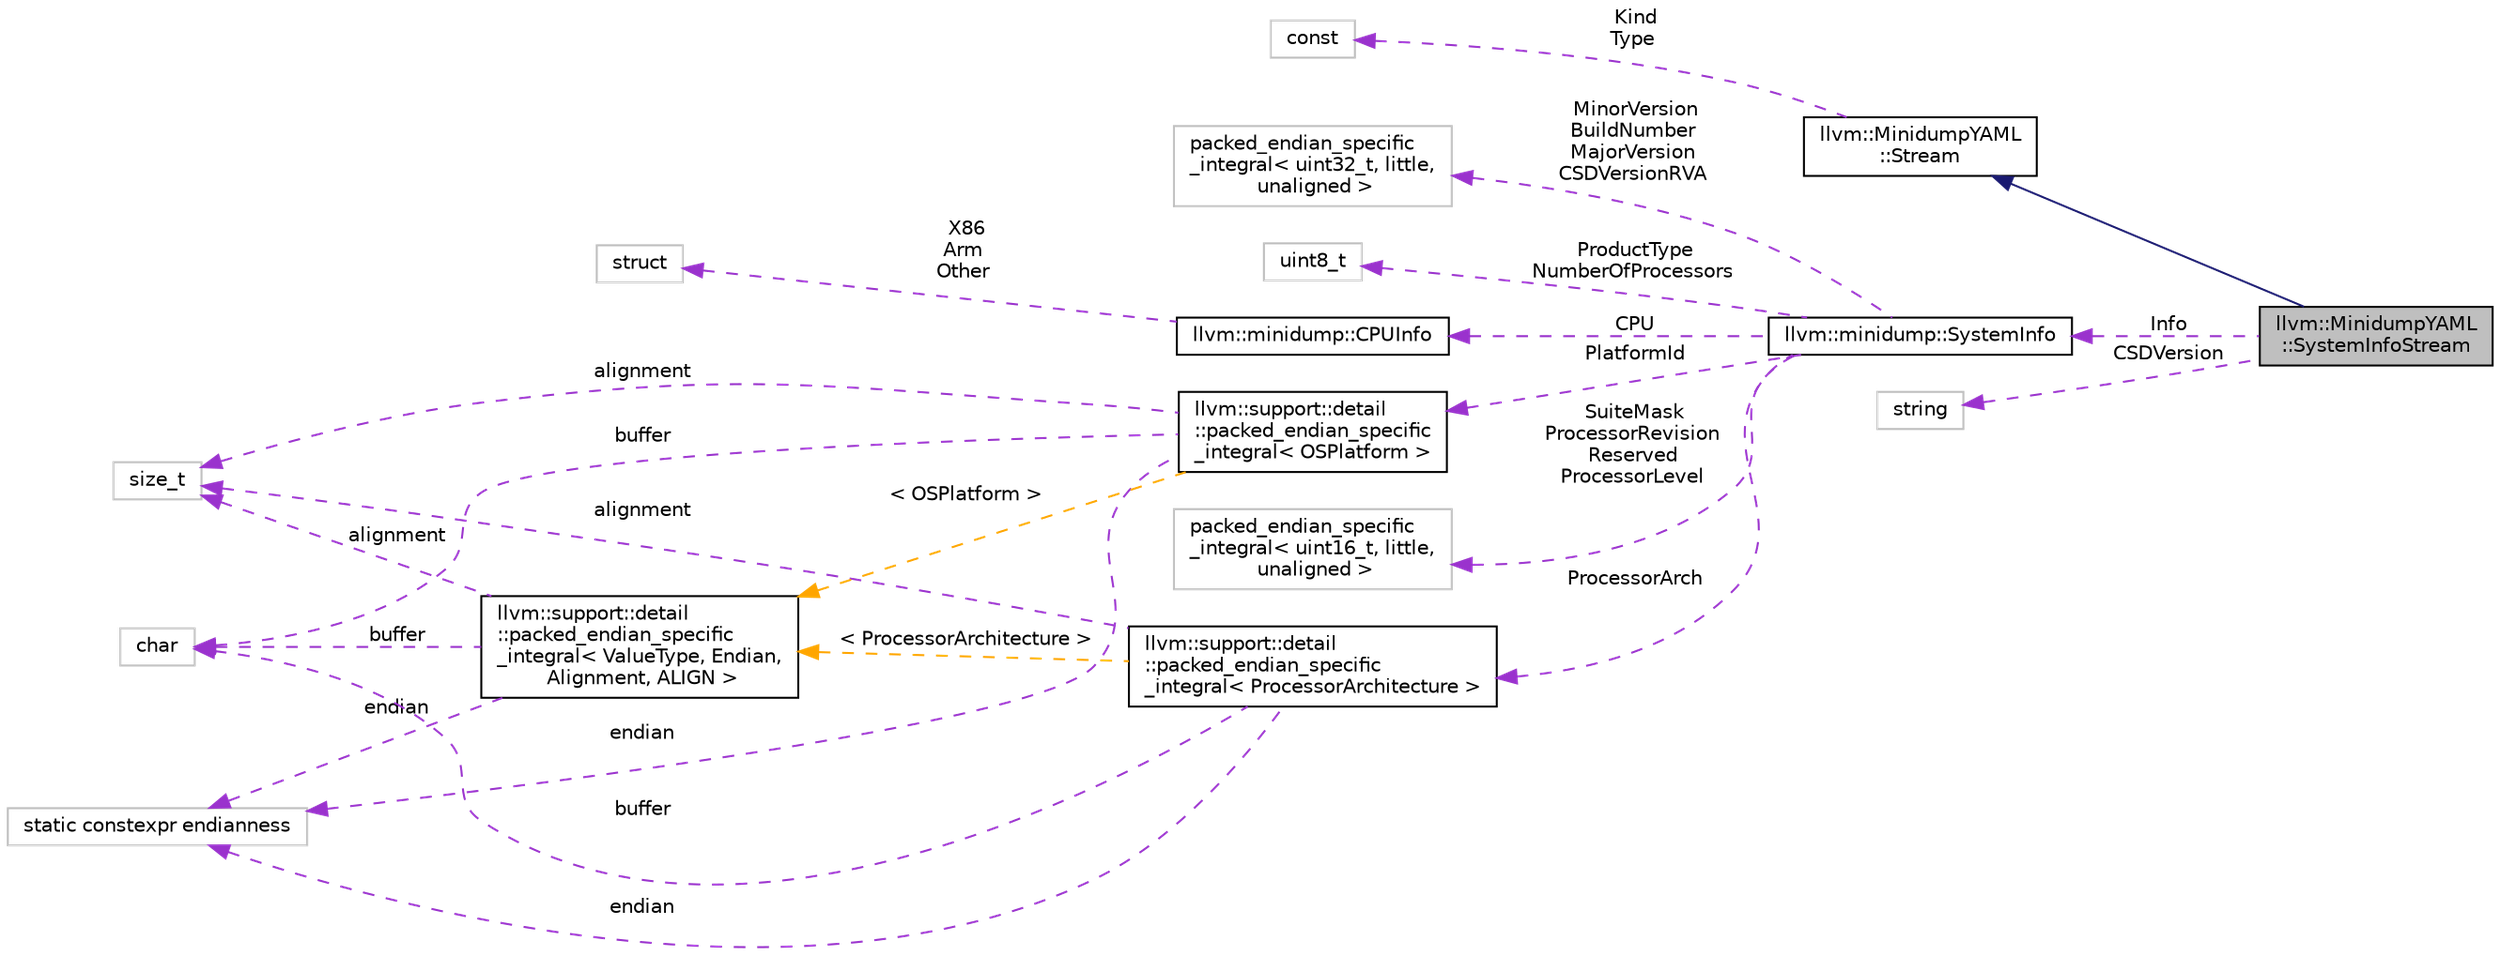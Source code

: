 digraph "llvm::MinidumpYAML::SystemInfoStream"
{
 // LATEX_PDF_SIZE
  bgcolor="transparent";
  edge [fontname="Helvetica",fontsize="10",labelfontname="Helvetica",labelfontsize="10"];
  node [fontname="Helvetica",fontsize="10",shape=record];
  rankdir="LR";
  Node1 [label="llvm::MinidumpYAML\l::SystemInfoStream",height=0.2,width=0.4,color="black", fillcolor="grey75", style="filled", fontcolor="black",tooltip="SystemInfo minidump stream."];
  Node2 -> Node1 [dir="back",color="midnightblue",fontsize="10",style="solid",fontname="Helvetica"];
  Node2 [label="llvm::MinidumpYAML\l::Stream",height=0.2,width=0.4,color="black",URL="$structllvm_1_1MinidumpYAML_1_1Stream.html",tooltip="The base class for all minidump streams."];
  Node3 -> Node2 [dir="back",color="darkorchid3",fontsize="10",style="dashed",label=" Kind\nType" ,fontname="Helvetica"];
  Node3 [label="const",height=0.2,width=0.4,color="grey75",tooltip=" "];
  Node4 -> Node1 [dir="back",color="darkorchid3",fontsize="10",style="dashed",label=" Info" ,fontname="Helvetica"];
  Node4 [label="llvm::minidump::SystemInfo",height=0.2,width=0.4,color="black",URL="$structllvm_1_1minidump_1_1SystemInfo.html",tooltip="The SystemInfo stream, containing various information about the system where this minidump was genera..."];
  Node5 -> Node4 [dir="back",color="darkorchid3",fontsize="10",style="dashed",label=" SuiteMask\nProcessorRevision\nReserved\nProcessorLevel" ,fontname="Helvetica"];
  Node5 [label="packed_endian_specific\l_integral\< uint16_t, little,\l unaligned \>",height=0.2,width=0.4,color="grey75",tooltip=" "];
  Node6 -> Node4 [dir="back",color="darkorchid3",fontsize="10",style="dashed",label=" CPU" ,fontname="Helvetica"];
  Node6 [label="llvm::minidump::CPUInfo",height=0.2,width=0.4,color="black",URL="$unionllvm_1_1minidump_1_1CPUInfo.html",tooltip="Detailed information about the processor of the system that generated this minidump."];
  Node7 -> Node6 [dir="back",color="darkorchid3",fontsize="10",style="dashed",label=" X86\nArm\nOther" ,fontname="Helvetica"];
  Node7 [label="struct",height=0.2,width=0.4,color="grey75",tooltip=" "];
  Node8 -> Node4 [dir="back",color="darkorchid3",fontsize="10",style="dashed",label=" MinorVersion\nBuildNumber\nMajorVersion\nCSDVersionRVA" ,fontname="Helvetica"];
  Node8 [label="packed_endian_specific\l_integral\< uint32_t, little,\l unaligned \>",height=0.2,width=0.4,color="grey75",tooltip=" "];
  Node9 -> Node4 [dir="back",color="darkorchid3",fontsize="10",style="dashed",label=" ProductType\nNumberOfProcessors" ,fontname="Helvetica"];
  Node9 [label="uint8_t",height=0.2,width=0.4,color="grey75",tooltip=" "];
  Node10 -> Node4 [dir="back",color="darkorchid3",fontsize="10",style="dashed",label=" ProcessorArch" ,fontname="Helvetica"];
  Node10 [label="llvm::support::detail\l::packed_endian_specific\l_integral\< ProcessorArchitecture \>",height=0.2,width=0.4,color="black",URL="$structllvm_1_1support_1_1detail_1_1packed__endian__specific__integral.html",tooltip=" "];
  Node11 -> Node10 [dir="back",color="darkorchid3",fontsize="10",style="dashed",label=" endian" ,fontname="Helvetica"];
  Node11 [label="static constexpr endianness",height=0.2,width=0.4,color="grey75",tooltip=" "];
  Node12 -> Node10 [dir="back",color="darkorchid3",fontsize="10",style="dashed",label=" buffer" ,fontname="Helvetica"];
  Node12 [label="char",height=0.2,width=0.4,color="grey75",tooltip=" "];
  Node13 -> Node10 [dir="back",color="darkorchid3",fontsize="10",style="dashed",label=" alignment" ,fontname="Helvetica"];
  Node13 [label="size_t",height=0.2,width=0.4,color="grey75",tooltip=" "];
  Node14 -> Node10 [dir="back",color="orange",fontsize="10",style="dashed",label=" \< ProcessorArchitecture \>" ,fontname="Helvetica"];
  Node14 [label="llvm::support::detail\l::packed_endian_specific\l_integral\< ValueType, Endian,\l Alignment, ALIGN \>",height=0.2,width=0.4,color="black",URL="$structllvm_1_1support_1_1detail_1_1packed__endian__specific__integral.html",tooltip=" "];
  Node11 -> Node14 [dir="back",color="darkorchid3",fontsize="10",style="dashed",label=" endian" ,fontname="Helvetica"];
  Node12 -> Node14 [dir="back",color="darkorchid3",fontsize="10",style="dashed",label=" buffer" ,fontname="Helvetica"];
  Node13 -> Node14 [dir="back",color="darkorchid3",fontsize="10",style="dashed",label=" alignment" ,fontname="Helvetica"];
  Node15 -> Node4 [dir="back",color="darkorchid3",fontsize="10",style="dashed",label=" PlatformId" ,fontname="Helvetica"];
  Node15 [label="llvm::support::detail\l::packed_endian_specific\l_integral\< OSPlatform \>",height=0.2,width=0.4,color="black",URL="$structllvm_1_1support_1_1detail_1_1packed__endian__specific__integral.html",tooltip=" "];
  Node11 -> Node15 [dir="back",color="darkorchid3",fontsize="10",style="dashed",label=" endian" ,fontname="Helvetica"];
  Node12 -> Node15 [dir="back",color="darkorchid3",fontsize="10",style="dashed",label=" buffer" ,fontname="Helvetica"];
  Node13 -> Node15 [dir="back",color="darkorchid3",fontsize="10",style="dashed",label=" alignment" ,fontname="Helvetica"];
  Node14 -> Node15 [dir="back",color="orange",fontsize="10",style="dashed",label=" \< OSPlatform \>" ,fontname="Helvetica"];
  Node16 -> Node1 [dir="back",color="darkorchid3",fontsize="10",style="dashed",label=" CSDVersion" ,fontname="Helvetica"];
  Node16 [label="string",height=0.2,width=0.4,color="grey75",tooltip=" "];
}

